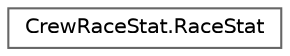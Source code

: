 digraph "Graphical Class Hierarchy"
{
 // INTERACTIVE_SVG=YES
 // LATEX_PDF_SIZE
  bgcolor="transparent";
  edge [fontname=Helvetica,fontsize=10,labelfontname=Helvetica,labelfontsize=10];
  node [fontname=Helvetica,fontsize=10,shape=box,height=0.2,width=0.4];
  rankdir="LR";
  Node0 [id="Node000000",label="CrewRaceStat.RaceStat",height=0.2,width=0.4,color="grey40", fillcolor="white", style="filled",URL="$class_crew_race_stat_1_1_race_stat.html",tooltip=" "];
}
